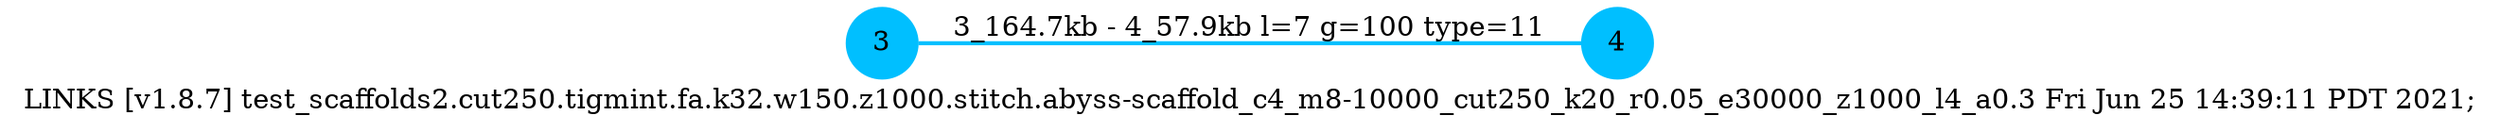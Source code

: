 graph LINKS{
	label="LINKS [v1.8.7] test_scaffolds2.cut250.tigmint.fa.k32.w150.z1000.stitch.abyss-scaffold_c4_m8-10000_cut250_k20_r0.05_e30000_z1000_l4_a0.3 Fri Jun 25 14:39:11 PDT 2021;"
	rankdir=LR;
	node [shape = circle];
	3 [style=filled, fillcolor=deepskyblue, color=deepskyblue]
	4 [style=filled, fillcolor=deepskyblue, color=deepskyblue]
	3 -- 4 [ label = "3_164.7kb - 4_57.9kb l=7 g=100 type=11", penwidth=2.0, color=deepskyblue ]
}
